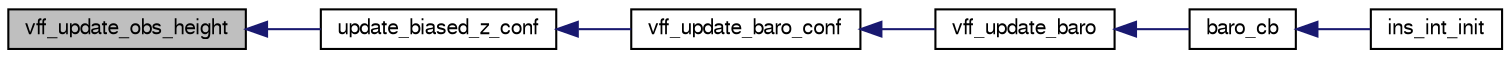 digraph "vff_update_obs_height"
{
  edge [fontname="FreeSans",fontsize="10",labelfontname="FreeSans",labelfontsize="10"];
  node [fontname="FreeSans",fontsize="10",shape=record];
  rankdir="LR";
  Node1 [label="vff_update_obs_height",height=0.2,width=0.4,color="black", fillcolor="grey75", style="filled", fontcolor="black"];
  Node1 -> Node2 [dir="back",color="midnightblue",fontsize="10",style="solid",fontname="FreeSans"];
  Node2 [label="update_biased_z_conf",height=0.2,width=0.4,color="black", fillcolor="white", style="filled",URL="$vf__extended__float_8c.html#a31bb1d175d080d2e051c93c1d2564413",tooltip="Update sensor \"with\" offset (baro, sonar). "];
  Node2 -> Node3 [dir="back",color="midnightblue",fontsize="10",style="solid",fontname="FreeSans"];
  Node3 [label="vff_update_baro_conf",height=0.2,width=0.4,color="black", fillcolor="white", style="filled",URL="$vf__extended__float_8h.html#aa7f8c70d85481ee00728646ab5d82e2a"];
  Node3 -> Node4 [dir="back",color="midnightblue",fontsize="10",style="solid",fontname="FreeSans"];
  Node4 [label="vff_update_baro",height=0.2,width=0.4,color="black", fillcolor="white", style="filled",URL="$vf__extended__float_8h.html#a94b26d899a6d7ca4e26cb7df3f45ef49"];
  Node4 -> Node5 [dir="back",color="midnightblue",fontsize="10",style="solid",fontname="FreeSans"];
  Node5 [label="baro_cb",height=0.2,width=0.4,color="black", fillcolor="white", style="filled",URL="$ins__int_8c.html#a92209191a3ecc53fc4adaafd0fe82933"];
  Node5 -> Node6 [dir="back",color="midnightblue",fontsize="10",style="solid",fontname="FreeSans"];
  Node6 [label="ins_int_init",height=0.2,width=0.4,color="black", fillcolor="white", style="filled",URL="$ins__int_8h.html#a6f47e4e65f9697a961c3bef79e9029e4"];
}
